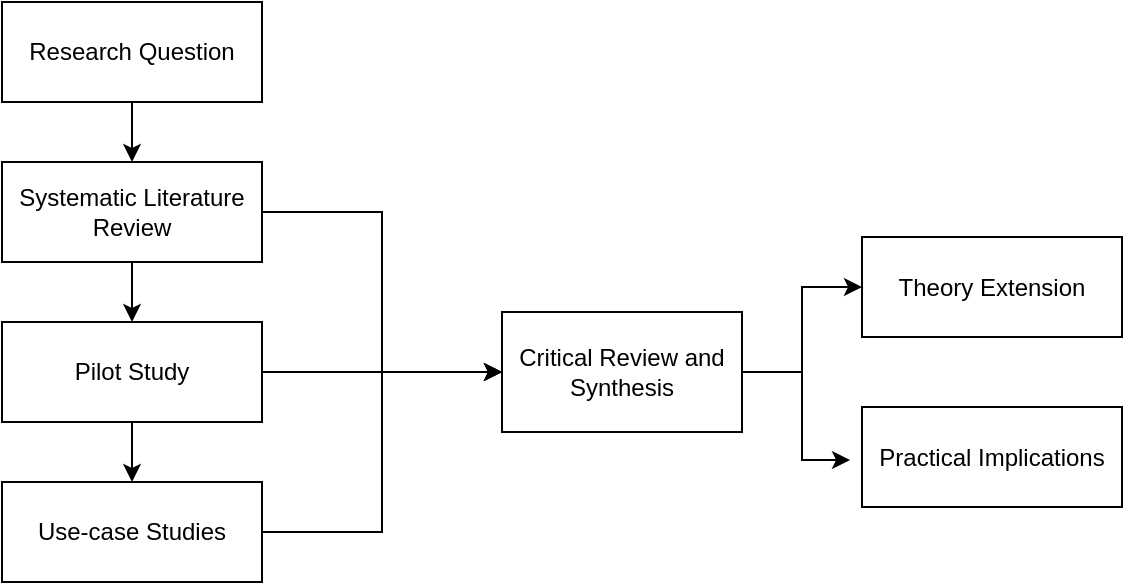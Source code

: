<mxfile version="23.1.6" type="github">
  <diagram name="Page-1" id="WIwlpubPlfTYMNJWYwAD">
    <mxGraphModel dx="748" dy="783" grid="1" gridSize="10" guides="1" tooltips="1" connect="1" arrows="1" fold="1" page="1" pageScale="1" pageWidth="827" pageHeight="1169" math="0" shadow="0">
      <root>
        <mxCell id="0" />
        <mxCell id="1" parent="0" />
        <mxCell id="XWTwcJy3mHi1cxzS660l-8" value="" style="edgeStyle=orthogonalEdgeStyle;rounded=0;orthogonalLoop=1;jettySize=auto;html=1;" edge="1" parent="1" source="XWTwcJy3mHi1cxzS660l-1" target="XWTwcJy3mHi1cxzS660l-3">
          <mxGeometry relative="1" as="geometry" />
        </mxCell>
        <mxCell id="XWTwcJy3mHi1cxzS660l-1" value="Research Question" style="rounded=0;whiteSpace=wrap;html=1;" vertex="1" parent="1">
          <mxGeometry x="80" y="350" width="130" height="50" as="geometry" />
        </mxCell>
        <mxCell id="XWTwcJy3mHi1cxzS660l-14" value="" style="edgeStyle=orthogonalEdgeStyle;rounded=0;orthogonalLoop=1;jettySize=auto;html=1;entryX=0;entryY=0.5;entryDx=0;entryDy=0;" edge="1" parent="1" source="XWTwcJy3mHi1cxzS660l-2" target="XWTwcJy3mHi1cxzS660l-11">
          <mxGeometry relative="1" as="geometry" />
        </mxCell>
        <mxCell id="XWTwcJy3mHi1cxzS660l-2" value="Use-case Studies" style="rounded=0;whiteSpace=wrap;html=1;" vertex="1" parent="1">
          <mxGeometry x="80" y="590" width="130" height="50" as="geometry" />
        </mxCell>
        <mxCell id="XWTwcJy3mHi1cxzS660l-9" value="" style="edgeStyle=orthogonalEdgeStyle;rounded=0;orthogonalLoop=1;jettySize=auto;html=1;" edge="1" parent="1" source="XWTwcJy3mHi1cxzS660l-3" target="XWTwcJy3mHi1cxzS660l-4">
          <mxGeometry relative="1" as="geometry" />
        </mxCell>
        <mxCell id="XWTwcJy3mHi1cxzS660l-12" value="" style="edgeStyle=orthogonalEdgeStyle;rounded=0;orthogonalLoop=1;jettySize=auto;html=1;entryX=0;entryY=0.5;entryDx=0;entryDy=0;" edge="1" parent="1" source="XWTwcJy3mHi1cxzS660l-3" target="XWTwcJy3mHi1cxzS660l-11">
          <mxGeometry relative="1" as="geometry" />
        </mxCell>
        <mxCell id="XWTwcJy3mHi1cxzS660l-3" value="Systematic Literature Review" style="rounded=0;whiteSpace=wrap;html=1;" vertex="1" parent="1">
          <mxGeometry x="80" y="430" width="130" height="50" as="geometry" />
        </mxCell>
        <mxCell id="XWTwcJy3mHi1cxzS660l-10" value="" style="edgeStyle=orthogonalEdgeStyle;rounded=0;orthogonalLoop=1;jettySize=auto;html=1;" edge="1" parent="1" source="XWTwcJy3mHi1cxzS660l-4" target="XWTwcJy3mHi1cxzS660l-2">
          <mxGeometry relative="1" as="geometry" />
        </mxCell>
        <mxCell id="XWTwcJy3mHi1cxzS660l-13" value="" style="edgeStyle=orthogonalEdgeStyle;rounded=0;orthogonalLoop=1;jettySize=auto;html=1;" edge="1" parent="1" source="XWTwcJy3mHi1cxzS660l-4" target="XWTwcJy3mHi1cxzS660l-11">
          <mxGeometry relative="1" as="geometry" />
        </mxCell>
        <mxCell id="XWTwcJy3mHi1cxzS660l-4" value="Pilot Study" style="rounded=0;whiteSpace=wrap;html=1;" vertex="1" parent="1">
          <mxGeometry x="80" y="510" width="130" height="50" as="geometry" />
        </mxCell>
        <mxCell id="XWTwcJy3mHi1cxzS660l-17" value="" style="edgeStyle=orthogonalEdgeStyle;rounded=0;orthogonalLoop=1;jettySize=auto;html=1;entryX=0;entryY=0.5;entryDx=0;entryDy=0;" edge="1" parent="1" source="XWTwcJy3mHi1cxzS660l-11" target="XWTwcJy3mHi1cxzS660l-15">
          <mxGeometry relative="1" as="geometry">
            <Array as="points">
              <mxPoint x="480" y="535" />
              <mxPoint x="480" y="493" />
            </Array>
          </mxGeometry>
        </mxCell>
        <mxCell id="XWTwcJy3mHi1cxzS660l-11" value="Critical Review and Synthesis" style="rounded=0;whiteSpace=wrap;html=1;" vertex="1" parent="1">
          <mxGeometry x="330" y="505" width="120" height="60" as="geometry" />
        </mxCell>
        <mxCell id="XWTwcJy3mHi1cxzS660l-15" value="Theory Extension" style="rounded=0;whiteSpace=wrap;html=1;" vertex="1" parent="1">
          <mxGeometry x="510" y="467.5" width="130" height="50" as="geometry" />
        </mxCell>
        <mxCell id="XWTwcJy3mHi1cxzS660l-16" value="Practical Implications" style="rounded=0;whiteSpace=wrap;html=1;" vertex="1" parent="1">
          <mxGeometry x="510" y="552.5" width="130" height="50" as="geometry" />
        </mxCell>
        <mxCell id="XWTwcJy3mHi1cxzS660l-19" style="edgeStyle=orthogonalEdgeStyle;rounded=0;orthogonalLoop=1;jettySize=auto;html=1;exitX=1;exitY=0.5;exitDx=0;exitDy=0;entryX=-0.046;entryY=0.53;entryDx=0;entryDy=0;entryPerimeter=0;" edge="1" parent="1" source="XWTwcJy3mHi1cxzS660l-11" target="XWTwcJy3mHi1cxzS660l-16">
          <mxGeometry relative="1" as="geometry" />
        </mxCell>
      </root>
    </mxGraphModel>
  </diagram>
</mxfile>
